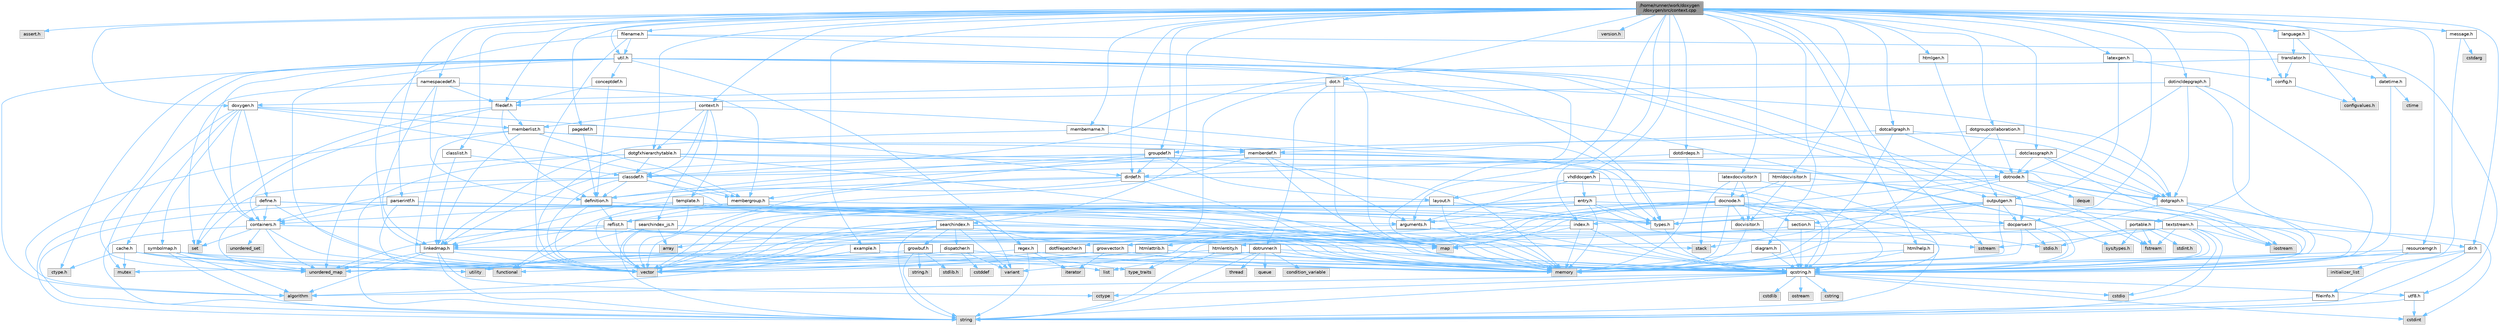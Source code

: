 digraph "/home/runner/work/doxygen/doxygen/src/context.cpp"
{
 // INTERACTIVE_SVG=YES
 // LATEX_PDF_SIZE
  bgcolor="transparent";
  edge [fontname=Helvetica,fontsize=10,labelfontname=Helvetica,labelfontsize=10];
  node [fontname=Helvetica,fontsize=10,shape=box,height=0.2,width=0.4];
  Node1 [label="/home/runner/work/doxygen\l/doxygen/src/context.cpp",height=0.2,width=0.4,color="gray40", fillcolor="grey60", style="filled", fontcolor="black",tooltip=" "];
  Node1 -> Node2 [color="steelblue1",style="solid"];
  Node2 [label="assert.h",height=0.2,width=0.4,color="grey60", fillcolor="#E0E0E0", style="filled",tooltip=" "];
  Node1 -> Node3 [color="steelblue1",style="solid"];
  Node3 [label="sstream",height=0.2,width=0.4,color="grey60", fillcolor="#E0E0E0", style="filled",tooltip=" "];
  Node1 -> Node4 [color="steelblue1",style="solid"];
  Node4 [label="context.h",height=0.2,width=0.4,color="grey40", fillcolor="white", style="filled",URL="$dc/d1e/context_8h.html",tooltip=" "];
  Node4 -> Node5 [color="steelblue1",style="solid"];
  Node5 [label="types.h",height=0.2,width=0.4,color="grey40", fillcolor="white", style="filled",URL="$d9/d49/types_8h.html",tooltip="This file contains a number of basic enums and types."];
  Node5 -> Node6 [color="steelblue1",style="solid"];
  Node6 [label="qcstring.h",height=0.2,width=0.4,color="grey40", fillcolor="white", style="filled",URL="$d7/d5c/qcstring_8h.html",tooltip=" "];
  Node6 -> Node7 [color="steelblue1",style="solid"];
  Node7 [label="string",height=0.2,width=0.4,color="grey60", fillcolor="#E0E0E0", style="filled",tooltip=" "];
  Node6 -> Node8 [color="steelblue1",style="solid"];
  Node8 [label="algorithm",height=0.2,width=0.4,color="grey60", fillcolor="#E0E0E0", style="filled",tooltip=" "];
  Node6 -> Node9 [color="steelblue1",style="solid"];
  Node9 [label="cctype",height=0.2,width=0.4,color="grey60", fillcolor="#E0E0E0", style="filled",tooltip=" "];
  Node6 -> Node10 [color="steelblue1",style="solid"];
  Node10 [label="cstring",height=0.2,width=0.4,color="grey60", fillcolor="#E0E0E0", style="filled",tooltip=" "];
  Node6 -> Node11 [color="steelblue1",style="solid"];
  Node11 [label="cstdio",height=0.2,width=0.4,color="grey60", fillcolor="#E0E0E0", style="filled",tooltip=" "];
  Node6 -> Node12 [color="steelblue1",style="solid"];
  Node12 [label="cstdlib",height=0.2,width=0.4,color="grey60", fillcolor="#E0E0E0", style="filled",tooltip=" "];
  Node6 -> Node13 [color="steelblue1",style="solid"];
  Node13 [label="cstdint",height=0.2,width=0.4,color="grey60", fillcolor="#E0E0E0", style="filled",tooltip=" "];
  Node6 -> Node14 [color="steelblue1",style="solid"];
  Node14 [label="ostream",height=0.2,width=0.4,color="grey60", fillcolor="#E0E0E0", style="filled",tooltip=" "];
  Node6 -> Node15 [color="steelblue1",style="solid"];
  Node15 [label="utf8.h",height=0.2,width=0.4,color="grey40", fillcolor="white", style="filled",URL="$db/d7c/utf8_8h.html",tooltip="Various UTF8 related helper functions."];
  Node15 -> Node13 [color="steelblue1",style="solid"];
  Node15 -> Node7 [color="steelblue1",style="solid"];
  Node4 -> Node16 [color="steelblue1",style="solid"];
  Node16 [label="template.h",height=0.2,width=0.4,color="grey40", fillcolor="white", style="filled",URL="$de/db8/template_8h.html",tooltip=" "];
  Node16 -> Node17 [color="steelblue1",style="solid"];
  Node17 [label="vector",height=0.2,width=0.4,color="grey60", fillcolor="#E0E0E0", style="filled",tooltip=" "];
  Node16 -> Node18 [color="steelblue1",style="solid"];
  Node18 [label="memory",height=0.2,width=0.4,color="grey60", fillcolor="#E0E0E0", style="filled",tooltip=" "];
  Node16 -> Node19 [color="steelblue1",style="solid"];
  Node19 [label="functional",height=0.2,width=0.4,color="grey60", fillcolor="#E0E0E0", style="filled",tooltip=" "];
  Node16 -> Node20 [color="steelblue1",style="solid"];
  Node20 [label="variant",height=0.2,width=0.4,color="grey60", fillcolor="#E0E0E0", style="filled",tooltip=" "];
  Node16 -> Node6 [color="steelblue1",style="solid"];
  Node16 -> Node21 [color="steelblue1",style="solid"];
  Node21 [label="containers.h",height=0.2,width=0.4,color="grey40", fillcolor="white", style="filled",URL="$d5/d75/containers_8h.html",tooltip=" "];
  Node21 -> Node17 [color="steelblue1",style="solid"];
  Node21 -> Node7 [color="steelblue1",style="solid"];
  Node21 -> Node22 [color="steelblue1",style="solid"];
  Node22 [label="set",height=0.2,width=0.4,color="grey60", fillcolor="#E0E0E0", style="filled",tooltip=" "];
  Node21 -> Node23 [color="steelblue1",style="solid"];
  Node23 [label="map",height=0.2,width=0.4,color="grey60", fillcolor="#E0E0E0", style="filled",tooltip=" "];
  Node21 -> Node24 [color="steelblue1",style="solid"];
  Node24 [label="unordered_set",height=0.2,width=0.4,color="grey60", fillcolor="#E0E0E0", style="filled",tooltip=" "];
  Node21 -> Node25 [color="steelblue1",style="solid"];
  Node25 [label="unordered_map",height=0.2,width=0.4,color="grey60", fillcolor="#E0E0E0", style="filled",tooltip=" "];
  Node21 -> Node26 [color="steelblue1",style="solid"];
  Node26 [label="stack",height=0.2,width=0.4,color="grey60", fillcolor="#E0E0E0", style="filled",tooltip=" "];
  Node4 -> Node27 [color="steelblue1",style="solid"];
  Node27 [label="classdef.h",height=0.2,width=0.4,color="grey40", fillcolor="white", style="filled",URL="$d1/da6/classdef_8h.html",tooltip=" "];
  Node27 -> Node17 [color="steelblue1",style="solid"];
  Node27 -> Node22 [color="steelblue1",style="solid"];
  Node27 -> Node21 [color="steelblue1",style="solid"];
  Node27 -> Node28 [color="steelblue1",style="solid"];
  Node28 [label="definition.h",height=0.2,width=0.4,color="grey40", fillcolor="white", style="filled",URL="$df/da1/definition_8h.html",tooltip=" "];
  Node28 -> Node17 [color="steelblue1",style="solid"];
  Node28 -> Node5 [color="steelblue1",style="solid"];
  Node28 -> Node29 [color="steelblue1",style="solid"];
  Node29 [label="reflist.h",height=0.2,width=0.4,color="grey40", fillcolor="white", style="filled",URL="$d1/d02/reflist_8h.html",tooltip=" "];
  Node29 -> Node17 [color="steelblue1",style="solid"];
  Node29 -> Node25 [color="steelblue1",style="solid"];
  Node29 -> Node18 [color="steelblue1",style="solid"];
  Node29 -> Node6 [color="steelblue1",style="solid"];
  Node29 -> Node30 [color="steelblue1",style="solid"];
  Node30 [label="linkedmap.h",height=0.2,width=0.4,color="grey40", fillcolor="white", style="filled",URL="$da/de1/linkedmap_8h.html",tooltip=" "];
  Node30 -> Node25 [color="steelblue1",style="solid"];
  Node30 -> Node17 [color="steelblue1",style="solid"];
  Node30 -> Node18 [color="steelblue1",style="solid"];
  Node30 -> Node7 [color="steelblue1",style="solid"];
  Node30 -> Node8 [color="steelblue1",style="solid"];
  Node30 -> Node9 [color="steelblue1",style="solid"];
  Node30 -> Node6 [color="steelblue1",style="solid"];
  Node27 -> Node31 [color="steelblue1",style="solid"];
  Node31 [label="arguments.h",height=0.2,width=0.4,color="grey40", fillcolor="white", style="filled",URL="$df/d9b/arguments_8h.html",tooltip=" "];
  Node31 -> Node17 [color="steelblue1",style="solid"];
  Node31 -> Node6 [color="steelblue1",style="solid"];
  Node27 -> Node32 [color="steelblue1",style="solid"];
  Node32 [label="membergroup.h",height=0.2,width=0.4,color="grey40", fillcolor="white", style="filled",URL="$d9/d11/membergroup_8h.html",tooltip=" "];
  Node32 -> Node17 [color="steelblue1",style="solid"];
  Node32 -> Node23 [color="steelblue1",style="solid"];
  Node32 -> Node18 [color="steelblue1",style="solid"];
  Node32 -> Node5 [color="steelblue1",style="solid"];
  Node32 -> Node29 [color="steelblue1",style="solid"];
  Node4 -> Node33 [color="steelblue1",style="solid"];
  Node33 [label="searchindex_js.h",height=0.2,width=0.4,color="grey40", fillcolor="white", style="filled",URL="$dd/de5/searchindex__js_8h.html",tooltip="Javascript based search engine."];
  Node33 -> Node34 [color="steelblue1",style="solid"];
  Node34 [label="array",height=0.2,width=0.4,color="grey60", fillcolor="#E0E0E0", style="filled",tooltip=" "];
  Node33 -> Node17 [color="steelblue1",style="solid"];
  Node33 -> Node23 [color="steelblue1",style="solid"];
  Node33 -> Node7 [color="steelblue1",style="solid"];
  Node33 -> Node19 [color="steelblue1",style="solid"];
  Node33 -> Node6 [color="steelblue1",style="solid"];
  Node4 -> Node35 [color="steelblue1",style="solid"];
  Node35 [label="memberlist.h",height=0.2,width=0.4,color="grey40", fillcolor="white", style="filled",URL="$dd/d78/memberlist_8h.html",tooltip=" "];
  Node35 -> Node17 [color="steelblue1",style="solid"];
  Node35 -> Node8 [color="steelblue1",style="solid"];
  Node35 -> Node36 [color="steelblue1",style="solid"];
  Node36 [label="memberdef.h",height=0.2,width=0.4,color="grey40", fillcolor="white", style="filled",URL="$d4/d46/memberdef_8h.html",tooltip=" "];
  Node36 -> Node17 [color="steelblue1",style="solid"];
  Node36 -> Node18 [color="steelblue1",style="solid"];
  Node36 -> Node37 [color="steelblue1",style="solid"];
  Node37 [label="sys/types.h",height=0.2,width=0.4,color="grey60", fillcolor="#E0E0E0", style="filled",tooltip=" "];
  Node36 -> Node5 [color="steelblue1",style="solid"];
  Node36 -> Node28 [color="steelblue1",style="solid"];
  Node36 -> Node31 [color="steelblue1",style="solid"];
  Node36 -> Node27 [color="steelblue1",style="solid"];
  Node35 -> Node30 [color="steelblue1",style="solid"];
  Node35 -> Node5 [color="steelblue1",style="solid"];
  Node35 -> Node32 [color="steelblue1",style="solid"];
  Node4 -> Node38 [color="steelblue1",style="solid"];
  Node38 [label="dotgfxhierarchytable.h",height=0.2,width=0.4,color="grey40", fillcolor="white", style="filled",URL="$d2/de7/dotgfxhierarchytable_8h.html",tooltip=" "];
  Node38 -> Node18 [color="steelblue1",style="solid"];
  Node38 -> Node7 [color="steelblue1",style="solid"];
  Node38 -> Node25 [color="steelblue1",style="solid"];
  Node38 -> Node17 [color="steelblue1",style="solid"];
  Node38 -> Node27 [color="steelblue1",style="solid"];
  Node38 -> Node39 [color="steelblue1",style="solid"];
  Node39 [label="dotgraph.h",height=0.2,width=0.4,color="grey40", fillcolor="white", style="filled",URL="$d0/daa/dotgraph_8h.html",tooltip=" "];
  Node39 -> Node40 [color="steelblue1",style="solid"];
  Node40 [label="iostream",height=0.2,width=0.4,color="grey60", fillcolor="#E0E0E0", style="filled",tooltip=" "];
  Node39 -> Node23 [color="steelblue1",style="solid"];
  Node39 -> Node6 [color="steelblue1",style="solid"];
  Node39 -> Node41 [color="steelblue1",style="solid"];
  Node41 [label="dir.h",height=0.2,width=0.4,color="grey40", fillcolor="white", style="filled",URL="$df/d9c/dir_8h.html",tooltip=" "];
  Node41 -> Node7 [color="steelblue1",style="solid"];
  Node41 -> Node18 [color="steelblue1",style="solid"];
  Node41 -> Node42 [color="steelblue1",style="solid"];
  Node42 [label="fileinfo.h",height=0.2,width=0.4,color="grey40", fillcolor="white", style="filled",URL="$df/d45/fileinfo_8h.html",tooltip=" "];
  Node42 -> Node7 [color="steelblue1",style="solid"];
  Node38 -> Node43 [color="steelblue1",style="solid"];
  Node43 [label="dotnode.h",height=0.2,width=0.4,color="grey40", fillcolor="white", style="filled",URL="$d8/d3b/dotnode_8h.html",tooltip=" "];
  Node43 -> Node17 [color="steelblue1",style="solid"];
  Node43 -> Node23 [color="steelblue1",style="solid"];
  Node43 -> Node44 [color="steelblue1",style="solid"];
  Node44 [label="deque",height=0.2,width=0.4,color="grey60", fillcolor="#E0E0E0", style="filled",tooltip=" "];
  Node43 -> Node40 [color="steelblue1",style="solid"];
  Node43 -> Node5 [color="steelblue1",style="solid"];
  Node43 -> Node39 [color="steelblue1",style="solid"];
  Node1 -> Node45 [color="steelblue1",style="solid"];
  Node45 [label="config.h",height=0.2,width=0.4,color="grey40", fillcolor="white", style="filled",URL="$db/d16/config_8h.html",tooltip=" "];
  Node45 -> Node46 [color="steelblue1",style="solid"];
  Node46 [label="configvalues.h",height=0.2,width=0.4,color="grey60", fillcolor="#E0E0E0", style="filled",tooltip=" "];
  Node1 -> Node47 [color="steelblue1",style="solid"];
  Node47 [label="index.h",height=0.2,width=0.4,color="grey40", fillcolor="white", style="filled",URL="$d1/db5/index_8h.html",tooltip=" "];
  Node47 -> Node18 [color="steelblue1",style="solid"];
  Node47 -> Node17 [color="steelblue1",style="solid"];
  Node47 -> Node23 [color="steelblue1",style="solid"];
  Node47 -> Node6 [color="steelblue1",style="solid"];
  Node1 -> Node48 [color="steelblue1",style="solid"];
  Node48 [label="classlist.h",height=0.2,width=0.4,color="grey40", fillcolor="white", style="filled",URL="$d2/df8/classlist_8h.html",tooltip=" "];
  Node48 -> Node30 [color="steelblue1",style="solid"];
  Node48 -> Node27 [color="steelblue1",style="solid"];
  Node1 -> Node49 [color="steelblue1",style="solid"];
  Node49 [label="doxygen.h",height=0.2,width=0.4,color="grey40", fillcolor="white", style="filled",URL="$d1/da1/doxygen_8h.html",tooltip=" "];
  Node49 -> Node50 [color="steelblue1",style="solid"];
  Node50 [label="mutex",height=0.2,width=0.4,color="grey60", fillcolor="#E0E0E0", style="filled",tooltip=" "];
  Node49 -> Node21 [color="steelblue1",style="solid"];
  Node49 -> Node32 [color="steelblue1",style="solid"];
  Node49 -> Node51 [color="steelblue1",style="solid"];
  Node51 [label="dirdef.h",height=0.2,width=0.4,color="grey40", fillcolor="white", style="filled",URL="$d6/d15/dirdef_8h.html",tooltip=" "];
  Node51 -> Node17 [color="steelblue1",style="solid"];
  Node51 -> Node23 [color="steelblue1",style="solid"];
  Node51 -> Node6 [color="steelblue1",style="solid"];
  Node51 -> Node30 [color="steelblue1",style="solid"];
  Node51 -> Node28 [color="steelblue1",style="solid"];
  Node49 -> Node35 [color="steelblue1",style="solid"];
  Node49 -> Node52 [color="steelblue1",style="solid"];
  Node52 [label="define.h",height=0.2,width=0.4,color="grey40", fillcolor="white", style="filled",URL="$df/d67/define_8h.html",tooltip=" "];
  Node52 -> Node17 [color="steelblue1",style="solid"];
  Node52 -> Node18 [color="steelblue1",style="solid"];
  Node52 -> Node7 [color="steelblue1",style="solid"];
  Node52 -> Node25 [color="steelblue1",style="solid"];
  Node52 -> Node6 [color="steelblue1",style="solid"];
  Node52 -> Node21 [color="steelblue1",style="solid"];
  Node49 -> Node53 [color="steelblue1",style="solid"];
  Node53 [label="cache.h",height=0.2,width=0.4,color="grey40", fillcolor="white", style="filled",URL="$d3/d26/cache_8h.html",tooltip=" "];
  Node53 -> Node54 [color="steelblue1",style="solid"];
  Node54 [label="list",height=0.2,width=0.4,color="grey60", fillcolor="#E0E0E0", style="filled",tooltip=" "];
  Node53 -> Node25 [color="steelblue1",style="solid"];
  Node53 -> Node50 [color="steelblue1",style="solid"];
  Node53 -> Node55 [color="steelblue1",style="solid"];
  Node55 [label="utility",height=0.2,width=0.4,color="grey60", fillcolor="#E0E0E0", style="filled",tooltip=" "];
  Node53 -> Node56 [color="steelblue1",style="solid"];
  Node56 [label="ctype.h",height=0.2,width=0.4,color="grey60", fillcolor="#E0E0E0", style="filled",tooltip=" "];
  Node49 -> Node57 [color="steelblue1",style="solid"];
  Node57 [label="symbolmap.h",height=0.2,width=0.4,color="grey40", fillcolor="white", style="filled",URL="$d7/ddd/symbolmap_8h.html",tooltip=" "];
  Node57 -> Node8 [color="steelblue1",style="solid"];
  Node57 -> Node25 [color="steelblue1",style="solid"];
  Node57 -> Node17 [color="steelblue1",style="solid"];
  Node57 -> Node7 [color="steelblue1",style="solid"];
  Node57 -> Node55 [color="steelblue1",style="solid"];
  Node1 -> Node58 [color="steelblue1",style="solid"];
  Node58 [label="namespacedef.h",height=0.2,width=0.4,color="grey40", fillcolor="white", style="filled",URL="$d7/d97/namespacedef_8h.html",tooltip=" "];
  Node58 -> Node22 [color="steelblue1",style="solid"];
  Node58 -> Node28 [color="steelblue1",style="solid"];
  Node58 -> Node59 [color="steelblue1",style="solid"];
  Node59 [label="filedef.h",height=0.2,width=0.4,color="grey40", fillcolor="white", style="filled",URL="$d4/d3a/filedef_8h.html",tooltip=" "];
  Node59 -> Node22 [color="steelblue1",style="solid"];
  Node59 -> Node28 [color="steelblue1",style="solid"];
  Node59 -> Node35 [color="steelblue1",style="solid"];
  Node59 -> Node21 [color="steelblue1",style="solid"];
  Node58 -> Node30 [color="steelblue1",style="solid"];
  Node58 -> Node32 [color="steelblue1",style="solid"];
  Node1 -> Node59 [color="steelblue1",style="solid"];
  Node1 -> Node60 [color="steelblue1",style="solid"];
  Node60 [label="pagedef.h",height=0.2,width=0.4,color="grey40", fillcolor="white", style="filled",URL="$dd/d66/pagedef_8h.html",tooltip=" "];
  Node60 -> Node28 [color="steelblue1",style="solid"];
  Node1 -> Node61 [color="steelblue1",style="solid"];
  Node61 [label="groupdef.h",height=0.2,width=0.4,color="grey40", fillcolor="white", style="filled",URL="$d1/de6/groupdef_8h.html",tooltip=" "];
  Node61 -> Node18 [color="steelblue1",style="solid"];
  Node61 -> Node28 [color="steelblue1",style="solid"];
  Node61 -> Node51 [color="steelblue1",style="solid"];
  Node61 -> Node62 [color="steelblue1",style="solid"];
  Node62 [label="layout.h",height=0.2,width=0.4,color="grey40", fillcolor="white", style="filled",URL="$db/d51/layout_8h.html",tooltip=" "];
  Node62 -> Node18 [color="steelblue1",style="solid"];
  Node62 -> Node17 [color="steelblue1",style="solid"];
  Node62 -> Node5 [color="steelblue1",style="solid"];
  Node61 -> Node32 [color="steelblue1",style="solid"];
  Node61 -> Node30 [color="steelblue1",style="solid"];
  Node1 -> Node63 [color="steelblue1",style="solid"];
  Node63 [label="util.h",height=0.2,width=0.4,color="grey40", fillcolor="white", style="filled",URL="$d8/d3c/util_8h.html",tooltip="A bunch of utility functions."];
  Node63 -> Node18 [color="steelblue1",style="solid"];
  Node63 -> Node25 [color="steelblue1",style="solid"];
  Node63 -> Node8 [color="steelblue1",style="solid"];
  Node63 -> Node19 [color="steelblue1",style="solid"];
  Node63 -> Node64 [color="steelblue1",style="solid"];
  Node64 [label="fstream",height=0.2,width=0.4,color="grey60", fillcolor="#E0E0E0", style="filled",tooltip=" "];
  Node63 -> Node56 [color="steelblue1",style="solid"];
  Node63 -> Node5 [color="steelblue1",style="solid"];
  Node63 -> Node65 [color="steelblue1",style="solid"];
  Node65 [label="docparser.h",height=0.2,width=0.4,color="grey40", fillcolor="white", style="filled",URL="$de/d9c/docparser_8h.html",tooltip=" "];
  Node65 -> Node66 [color="steelblue1",style="solid"];
  Node66 [label="stdio.h",height=0.2,width=0.4,color="grey60", fillcolor="#E0E0E0", style="filled",tooltip=" "];
  Node65 -> Node18 [color="steelblue1",style="solid"];
  Node65 -> Node6 [color="steelblue1",style="solid"];
  Node65 -> Node67 [color="steelblue1",style="solid"];
  Node67 [label="growvector.h",height=0.2,width=0.4,color="grey40", fillcolor="white", style="filled",URL="$d7/d50/growvector_8h.html",tooltip=" "];
  Node67 -> Node17 [color="steelblue1",style="solid"];
  Node67 -> Node18 [color="steelblue1",style="solid"];
  Node67 -> Node68 [color="steelblue1",style="solid"];
  Node68 [label="iterator",height=0.2,width=0.4,color="grey60", fillcolor="#E0E0E0", style="filled",tooltip=" "];
  Node63 -> Node21 [color="steelblue1",style="solid"];
  Node63 -> Node69 [color="steelblue1",style="solid"];
  Node69 [label="outputgen.h",height=0.2,width=0.4,color="grey40", fillcolor="white", style="filled",URL="$df/d06/outputgen_8h.html",tooltip=" "];
  Node69 -> Node18 [color="steelblue1",style="solid"];
  Node69 -> Node26 [color="steelblue1",style="solid"];
  Node69 -> Node40 [color="steelblue1",style="solid"];
  Node69 -> Node64 [color="steelblue1",style="solid"];
  Node69 -> Node5 [color="steelblue1",style="solid"];
  Node69 -> Node47 [color="steelblue1",style="solid"];
  Node69 -> Node70 [color="steelblue1",style="solid"];
  Node70 [label="section.h",height=0.2,width=0.4,color="grey40", fillcolor="white", style="filled",URL="$d1/d2a/section_8h.html",tooltip=" "];
  Node70 -> Node7 [color="steelblue1",style="solid"];
  Node70 -> Node25 [color="steelblue1",style="solid"];
  Node70 -> Node6 [color="steelblue1",style="solid"];
  Node70 -> Node30 [color="steelblue1",style="solid"];
  Node69 -> Node71 [color="steelblue1",style="solid"];
  Node71 [label="textstream.h",height=0.2,width=0.4,color="grey40", fillcolor="white", style="filled",URL="$d4/d7d/textstream_8h.html",tooltip=" "];
  Node71 -> Node7 [color="steelblue1",style="solid"];
  Node71 -> Node40 [color="steelblue1",style="solid"];
  Node71 -> Node3 [color="steelblue1",style="solid"];
  Node71 -> Node13 [color="steelblue1",style="solid"];
  Node71 -> Node11 [color="steelblue1",style="solid"];
  Node71 -> Node64 [color="steelblue1",style="solid"];
  Node71 -> Node72 [color="steelblue1",style="solid"];
  Node72 [label="type_traits",height=0.2,width=0.4,color="grey60", fillcolor="#E0E0E0", style="filled",tooltip=" "];
  Node71 -> Node6 [color="steelblue1",style="solid"];
  Node69 -> Node65 [color="steelblue1",style="solid"];
  Node63 -> Node73 [color="steelblue1",style="solid"];
  Node73 [label="regex.h",height=0.2,width=0.4,color="grey40", fillcolor="white", style="filled",URL="$d1/d21/regex_8h.html",tooltip=" "];
  Node73 -> Node18 [color="steelblue1",style="solid"];
  Node73 -> Node7 [color="steelblue1",style="solid"];
  Node73 -> Node17 [color="steelblue1",style="solid"];
  Node73 -> Node68 [color="steelblue1",style="solid"];
  Node63 -> Node74 [color="steelblue1",style="solid"];
  Node74 [label="conceptdef.h",height=0.2,width=0.4,color="grey40", fillcolor="white", style="filled",URL="$da/df1/conceptdef_8h.html",tooltip=" "];
  Node74 -> Node28 [color="steelblue1",style="solid"];
  Node74 -> Node59 [color="steelblue1",style="solid"];
  Node1 -> Node75 [color="steelblue1",style="solid"];
  Node75 [label="version.h",height=0.2,width=0.4,color="grey60", fillcolor="#E0E0E0", style="filled",tooltip=" "];
  Node1 -> Node76 [color="steelblue1",style="solid"];
  Node76 [label="language.h",height=0.2,width=0.4,color="grey40", fillcolor="white", style="filled",URL="$d8/dce/language_8h.html",tooltip=" "];
  Node76 -> Node77 [color="steelblue1",style="solid"];
  Node77 [label="translator.h",height=0.2,width=0.4,color="grey40", fillcolor="white", style="filled",URL="$d9/df1/translator_8h.html",tooltip=" "];
  Node77 -> Node27 [color="steelblue1",style="solid"];
  Node77 -> Node45 [color="steelblue1",style="solid"];
  Node77 -> Node78 [color="steelblue1",style="solid"];
  Node78 [label="datetime.h",height=0.2,width=0.4,color="grey40", fillcolor="white", style="filled",URL="$de/d1b/datetime_8h.html",tooltip=" "];
  Node78 -> Node79 [color="steelblue1",style="solid"];
  Node79 [label="ctime",height=0.2,width=0.4,color="grey60", fillcolor="#E0E0E0", style="filled",tooltip=" "];
  Node78 -> Node6 [color="steelblue1",style="solid"];
  Node76 -> Node46 [color="steelblue1",style="solid"];
  Node1 -> Node80 [color="steelblue1",style="solid"];
  Node80 [label="message.h",height=0.2,width=0.4,color="grey40", fillcolor="white", style="filled",URL="$d2/d0d/message_8h.html",tooltip=" "];
  Node80 -> Node81 [color="steelblue1",style="solid"];
  Node81 [label="cstdarg",height=0.2,width=0.4,color="grey60", fillcolor="#E0E0E0", style="filled",tooltip=" "];
  Node80 -> Node6 [color="steelblue1",style="solid"];
  Node1 -> Node82 [color="steelblue1",style="solid"];
  Node82 [label="vhdldocgen.h",height=0.2,width=0.4,color="grey40", fillcolor="white", style="filled",URL="$dd/dec/vhdldocgen_8h.html",tooltip=" "];
  Node82 -> Node6 [color="steelblue1",style="solid"];
  Node82 -> Node62 [color="steelblue1",style="solid"];
  Node82 -> Node31 [color="steelblue1",style="solid"];
  Node82 -> Node83 [color="steelblue1",style="solid"];
  Node83 [label="entry.h",height=0.2,width=0.4,color="grey40", fillcolor="white", style="filled",URL="$d1/dc6/entry_8h.html",tooltip=" "];
  Node83 -> Node17 [color="steelblue1",style="solid"];
  Node83 -> Node18 [color="steelblue1",style="solid"];
  Node83 -> Node3 [color="steelblue1",style="solid"];
  Node83 -> Node5 [color="steelblue1",style="solid"];
  Node83 -> Node31 [color="steelblue1",style="solid"];
  Node83 -> Node29 [color="steelblue1",style="solid"];
  Node83 -> Node71 [color="steelblue1",style="solid"];
  Node1 -> Node84 [color="steelblue1",style="solid"];
  Node84 [label="filename.h",height=0.2,width=0.4,color="grey40", fillcolor="white", style="filled",URL="$dc/dd6/filename_8h.html",tooltip=" "];
  Node84 -> Node18 [color="steelblue1",style="solid"];
  Node84 -> Node17 [color="steelblue1",style="solid"];
  Node84 -> Node30 [color="steelblue1",style="solid"];
  Node84 -> Node15 [color="steelblue1",style="solid"];
  Node84 -> Node63 [color="steelblue1",style="solid"];
  Node1 -> Node51 [color="steelblue1",style="solid"];
  Node1 -> Node65 [color="steelblue1",style="solid"];
  Node1 -> Node85 [color="steelblue1",style="solid"];
  Node85 [label="htmlgen.h",height=0.2,width=0.4,color="grey40", fillcolor="white", style="filled",URL="$d8/d56/htmlgen_8h.html",tooltip=" "];
  Node85 -> Node69 [color="steelblue1",style="solid"];
  Node1 -> Node86 [color="steelblue1",style="solid"];
  Node86 [label="htmldocvisitor.h",height=0.2,width=0.4,color="grey40", fillcolor="white", style="filled",URL="$d0/d71/htmldocvisitor_8h.html",tooltip=" "];
  Node86 -> Node87 [color="steelblue1",style="solid"];
  Node87 [label="docvisitor.h",height=0.2,width=0.4,color="grey40", fillcolor="white", style="filled",URL="$d2/d3c/docvisitor_8h.html",tooltip=" "];
  Node87 -> Node18 [color="steelblue1",style="solid"];
  Node87 -> Node6 [color="steelblue1",style="solid"];
  Node86 -> Node88 [color="steelblue1",style="solid"];
  Node88 [label="docnode.h",height=0.2,width=0.4,color="grey40", fillcolor="white", style="filled",URL="$de/d2b/docnode_8h.html",tooltip=" "];
  Node88 -> Node66 [color="steelblue1",style="solid"];
  Node88 -> Node17 [color="steelblue1",style="solid"];
  Node88 -> Node18 [color="steelblue1",style="solid"];
  Node88 -> Node20 [color="steelblue1",style="solid"];
  Node88 -> Node6 [color="steelblue1",style="solid"];
  Node88 -> Node87 [color="steelblue1",style="solid"];
  Node88 -> Node65 [color="steelblue1",style="solid"];
  Node88 -> Node89 [color="steelblue1",style="solid"];
  Node89 [label="htmlattrib.h",height=0.2,width=0.4,color="grey40", fillcolor="white", style="filled",URL="$d0/d73/htmlattrib_8h.html",tooltip=" "];
  Node89 -> Node17 [color="steelblue1",style="solid"];
  Node89 -> Node6 [color="steelblue1",style="solid"];
  Node88 -> Node90 [color="steelblue1",style="solid"];
  Node90 [label="htmlentity.h",height=0.2,width=0.4,color="grey40", fillcolor="white", style="filled",URL="$db/dc6/htmlentity_8h.html",tooltip=" "];
  Node90 -> Node25 [color="steelblue1",style="solid"];
  Node90 -> Node7 [color="steelblue1",style="solid"];
  Node90 -> Node6 [color="steelblue1",style="solid"];
  Node88 -> Node67 [color="steelblue1",style="solid"];
  Node88 -> Node70 [color="steelblue1",style="solid"];
  Node86 -> Node6 [color="steelblue1",style="solid"];
  Node1 -> Node91 [color="steelblue1",style="solid"];
  Node91 [label="htmlhelp.h",height=0.2,width=0.4,color="grey40", fillcolor="white", style="filled",URL="$d8/dc3/htmlhelp_8h.html",tooltip=" "];
  Node91 -> Node18 [color="steelblue1",style="solid"];
  Node91 -> Node6 [color="steelblue1",style="solid"];
  Node1 -> Node92 [color="steelblue1",style="solid"];
  Node92 [label="latexgen.h",height=0.2,width=0.4,color="grey40", fillcolor="white", style="filled",URL="$d6/d9c/latexgen_8h.html",tooltip=" "];
  Node92 -> Node45 [color="steelblue1",style="solid"];
  Node92 -> Node69 [color="steelblue1",style="solid"];
  Node1 -> Node93 [color="steelblue1",style="solid"];
  Node93 [label="latexdocvisitor.h",height=0.2,width=0.4,color="grey40", fillcolor="white", style="filled",URL="$d8/d99/latexdocvisitor_8h.html",tooltip=" "];
  Node93 -> Node26 [color="steelblue1",style="solid"];
  Node93 -> Node6 [color="steelblue1",style="solid"];
  Node93 -> Node87 [color="steelblue1",style="solid"];
  Node93 -> Node88 [color="steelblue1",style="solid"];
  Node1 -> Node94 [color="steelblue1",style="solid"];
  Node94 [label="dot.h",height=0.2,width=0.4,color="grey40", fillcolor="white", style="filled",URL="$d6/d4a/dot_8h.html",tooltip=" "];
  Node94 -> Node23 [color="steelblue1",style="solid"];
  Node94 -> Node6 [color="steelblue1",style="solid"];
  Node94 -> Node39 [color="steelblue1",style="solid"];
  Node94 -> Node95 [color="steelblue1",style="solid"];
  Node95 [label="dotfilepatcher.h",height=0.2,width=0.4,color="grey40", fillcolor="white", style="filled",URL="$d3/d38/dotfilepatcher_8h.html",tooltip=" "];
  Node95 -> Node17 [color="steelblue1",style="solid"];
  Node95 -> Node6 [color="steelblue1",style="solid"];
  Node94 -> Node96 [color="steelblue1",style="solid"];
  Node96 [label="dotrunner.h",height=0.2,width=0.4,color="grey40", fillcolor="white", style="filled",URL="$d2/dd1/dotrunner_8h.html",tooltip=" "];
  Node96 -> Node7 [color="steelblue1",style="solid"];
  Node96 -> Node97 [color="steelblue1",style="solid"];
  Node97 [label="thread",height=0.2,width=0.4,color="grey60", fillcolor="#E0E0E0", style="filled",tooltip=" "];
  Node96 -> Node54 [color="steelblue1",style="solid"];
  Node96 -> Node98 [color="steelblue1",style="solid"];
  Node98 [label="queue",height=0.2,width=0.4,color="grey60", fillcolor="#E0E0E0", style="filled",tooltip=" "];
  Node96 -> Node50 [color="steelblue1",style="solid"];
  Node96 -> Node99 [color="steelblue1",style="solid"];
  Node99 [label="condition_variable",height=0.2,width=0.4,color="grey60", fillcolor="#E0E0E0", style="filled",tooltip=" "];
  Node96 -> Node18 [color="steelblue1",style="solid"];
  Node96 -> Node6 [color="steelblue1",style="solid"];
  Node94 -> Node49 [color="steelblue1",style="solid"];
  Node1 -> Node100 [color="steelblue1",style="solid"];
  Node100 [label="dotcallgraph.h",height=0.2,width=0.4,color="grey40", fillcolor="white", style="filled",URL="$dc/dcf/dotcallgraph_8h.html",tooltip=" "];
  Node100 -> Node18 [color="steelblue1",style="solid"];
  Node100 -> Node43 [color="steelblue1",style="solid"];
  Node100 -> Node39 [color="steelblue1",style="solid"];
  Node100 -> Node36 [color="steelblue1",style="solid"];
  Node1 -> Node101 [color="steelblue1",style="solid"];
  Node101 [label="dotclassgraph.h",height=0.2,width=0.4,color="grey40", fillcolor="white", style="filled",URL="$d5/d04/dotclassgraph_8h.html",tooltip=" "];
  Node101 -> Node18 [color="steelblue1",style="solid"];
  Node101 -> Node27 [color="steelblue1",style="solid"];
  Node101 -> Node43 [color="steelblue1",style="solid"];
  Node101 -> Node39 [color="steelblue1",style="solid"];
  Node1 -> Node102 [color="steelblue1",style="solid"];
  Node102 [label="dotdirdeps.h",height=0.2,width=0.4,color="grey40", fillcolor="white", style="filled",URL="$d3/dcf/dotdirdeps_8h.html",tooltip=" "];
  Node102 -> Node18 [color="steelblue1",style="solid"];
  Node102 -> Node39 [color="steelblue1",style="solid"];
  Node102 -> Node51 [color="steelblue1",style="solid"];
  Node1 -> Node38 [color="steelblue1",style="solid"];
  Node1 -> Node103 [color="steelblue1",style="solid"];
  Node103 [label="dotgroupcollaboration.h",height=0.2,width=0.4,color="grey40", fillcolor="white", style="filled",URL="$d7/d99/dotgroupcollaboration_8h.html",tooltip=" "];
  Node103 -> Node18 [color="steelblue1",style="solid"];
  Node103 -> Node43 [color="steelblue1",style="solid"];
  Node103 -> Node39 [color="steelblue1",style="solid"];
  Node103 -> Node61 [color="steelblue1",style="solid"];
  Node1 -> Node104 [color="steelblue1",style="solid"];
  Node104 [label="dotincldepgraph.h",height=0.2,width=0.4,color="grey40", fillcolor="white", style="filled",URL="$dd/d8c/dotincldepgraph_8h.html",tooltip=" "];
  Node104 -> Node18 [color="steelblue1",style="solid"];
  Node104 -> Node6 [color="steelblue1",style="solid"];
  Node104 -> Node59 [color="steelblue1",style="solid"];
  Node104 -> Node43 [color="steelblue1",style="solid"];
  Node104 -> Node39 [color="steelblue1",style="solid"];
  Node1 -> Node105 [color="steelblue1",style="solid"];
  Node105 [label="diagram.h",height=0.2,width=0.4,color="grey40", fillcolor="white", style="filled",URL="$d9/d1b/diagram_8h.html",tooltip=" "];
  Node105 -> Node18 [color="steelblue1",style="solid"];
  Node105 -> Node6 [color="steelblue1",style="solid"];
  Node1 -> Node106 [color="steelblue1",style="solid"];
  Node106 [label="example.h",height=0.2,width=0.4,color="grey40", fillcolor="white", style="filled",URL="$df/d24/example_8h.html",tooltip=" "];
  Node106 -> Node8 [color="steelblue1",style="solid"];
  Node106 -> Node17 [color="steelblue1",style="solid"];
  Node106 -> Node6 [color="steelblue1",style="solid"];
  Node1 -> Node107 [color="steelblue1",style="solid"];
  Node107 [label="membername.h",height=0.2,width=0.4,color="grey40", fillcolor="white", style="filled",URL="$d7/dfc/membername_8h.html",tooltip=" "];
  Node107 -> Node36 [color="steelblue1",style="solid"];
  Node107 -> Node30 [color="steelblue1",style="solid"];
  Node1 -> Node108 [color="steelblue1",style="solid"];
  Node108 [label="parserintf.h",height=0.2,width=0.4,color="grey40", fillcolor="white", style="filled",URL="$da/d55/parserintf_8h.html",tooltip=" "];
  Node108 -> Node19 [color="steelblue1",style="solid"];
  Node108 -> Node18 [color="steelblue1",style="solid"];
  Node108 -> Node23 [color="steelblue1",style="solid"];
  Node108 -> Node7 [color="steelblue1",style="solid"];
  Node108 -> Node5 [color="steelblue1",style="solid"];
  Node108 -> Node21 [color="steelblue1",style="solid"];
  Node1 -> Node109 [color="steelblue1",style="solid"];
  Node109 [label="portable.h",height=0.2,width=0.4,color="grey40", fillcolor="white", style="filled",URL="$d2/de2/portable_8h.html",tooltip="Portable versions of functions that are platform dependent."];
  Node109 -> Node66 [color="steelblue1",style="solid"];
  Node109 -> Node37 [color="steelblue1",style="solid"];
  Node109 -> Node110 [color="steelblue1",style="solid"];
  Node110 [label="stdint.h",height=0.2,width=0.4,color="grey60", fillcolor="#E0E0E0", style="filled",tooltip=" "];
  Node109 -> Node64 [color="steelblue1",style="solid"];
  Node109 -> Node6 [color="steelblue1",style="solid"];
  Node1 -> Node31 [color="steelblue1",style="solid"];
  Node1 -> Node111 [color="steelblue1",style="solid"];
  Node111 [label="searchindex.h",height=0.2,width=0.4,color="grey40", fillcolor="white", style="filled",URL="$de/d07/searchindex_8h.html",tooltip="Web server based search engine."];
  Node111 -> Node18 [color="steelblue1",style="solid"];
  Node111 -> Node17 [color="steelblue1",style="solid"];
  Node111 -> Node23 [color="steelblue1",style="solid"];
  Node111 -> Node25 [color="steelblue1",style="solid"];
  Node111 -> Node7 [color="steelblue1",style="solid"];
  Node111 -> Node34 [color="steelblue1",style="solid"];
  Node111 -> Node20 [color="steelblue1",style="solid"];
  Node111 -> Node6 [color="steelblue1",style="solid"];
  Node111 -> Node112 [color="steelblue1",style="solid"];
  Node112 [label="growbuf.h",height=0.2,width=0.4,color="grey40", fillcolor="white", style="filled",URL="$dd/d72/growbuf_8h.html",tooltip=" "];
  Node112 -> Node55 [color="steelblue1",style="solid"];
  Node112 -> Node113 [color="steelblue1",style="solid"];
  Node113 [label="stdlib.h",height=0.2,width=0.4,color="grey60", fillcolor="#E0E0E0", style="filled",tooltip=" "];
  Node112 -> Node114 [color="steelblue1",style="solid"];
  Node114 [label="string.h",height=0.2,width=0.4,color="grey60", fillcolor="#E0E0E0", style="filled",tooltip=" "];
  Node112 -> Node7 [color="steelblue1",style="solid"];
  Node111 -> Node115 [color="steelblue1",style="solid"];
  Node115 [label="dispatcher.h",height=0.2,width=0.4,color="grey40", fillcolor="white", style="filled",URL="$da/d73/dispatcher_8h.html",tooltip=" "];
  Node115 -> Node116 [color="steelblue1",style="solid"];
  Node116 [label="cstddef",height=0.2,width=0.4,color="grey60", fillcolor="#E0E0E0", style="filled",tooltip=" "];
  Node115 -> Node55 [color="steelblue1",style="solid"];
  Node115 -> Node19 [color="steelblue1",style="solid"];
  Node115 -> Node20 [color="steelblue1",style="solid"];
  Node115 -> Node72 [color="steelblue1",style="solid"];
  Node1 -> Node117 [color="steelblue1",style="solid"];
  Node117 [label="resourcemgr.h",height=0.2,width=0.4,color="grey40", fillcolor="white", style="filled",URL="$d6/d07/resourcemgr_8h.html",tooltip=" "];
  Node117 -> Node18 [color="steelblue1",style="solid"];
  Node117 -> Node118 [color="steelblue1",style="solid"];
  Node118 [label="initializer_list",height=0.2,width=0.4,color="grey60", fillcolor="#E0E0E0", style="filled",tooltip=" "];
  Node117 -> Node6 [color="steelblue1",style="solid"];
  Node1 -> Node41 [color="steelblue1",style="solid"];
  Node1 -> Node78 [color="steelblue1",style="solid"];
}

